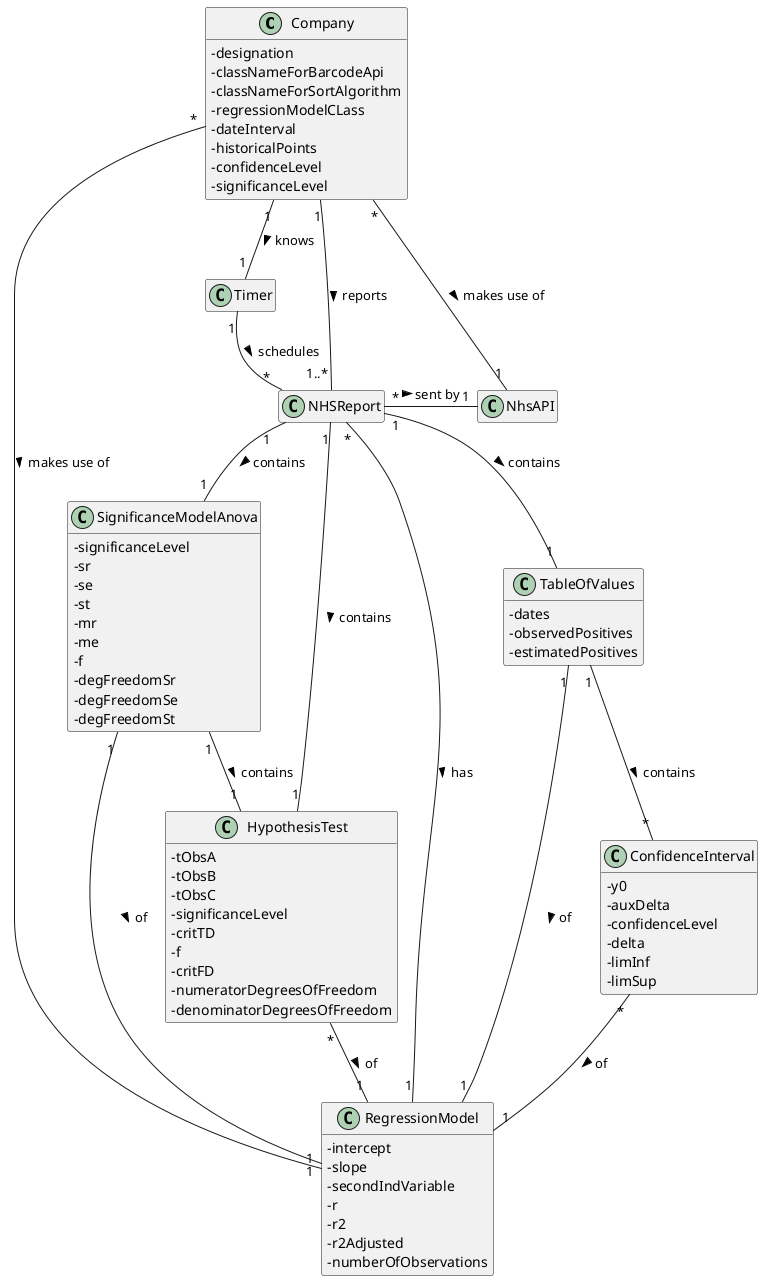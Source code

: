 @startuml

skinparam classAttributeIconSize 0
hide empty methods
hide empty attributes

class Company {
-designation
-classNameForBarcodeApi
-classNameForSortAlgorithm
-regressionModelCLass
-dateInterval
-historicalPoints
-confidenceLevel
-significanceLevel
}

class Timer {}

class NhsAPI{}

class NHSReport {}

class RegressionModel {
-intercept
-slope
-secondIndVariable
-r
-r2
-r2Adjusted
-numberOfObservations
}

/'class ConfigFile {}'/

'The interval of dates to fit the regression model
/'class IntervalOfDates {}'/

'Number of days and number of weeks
/'class NumberOfHistoricalPoints {}'/

'hypothesis tests for regression coefficients
class HypothesisTest {
-tObsA
-tObsB
-tObsC
-significanceLevel
-critTD
-f
-critFD
-numeratorDegreesOfFreedom
-denominatorDegreesOfFreedom
}

'significance model with Anova.
class SignificanceModelAnova {
-significanceLevel
-sr
-se
-st
-mr
-me
-f
-degFreedomSr
-degFreedomSe
-degFreedomSt
}

class TableOfValues {
-dates
-observedPositives
-estimatedPositives
}

class ConfidenceInterval {
-y0
-auxDelta
-confidenceLevel
-delta
-limInf
-limSup
}

/'class NHSReportTask {
-regressionModelClass
-historicalPoints
-significanceLevel
-confidenceLevel
-dateInterval
}'/

Timer "1" -- "*" NHSReport : schedules >
/'NHSReportTask "1" -- "1..*" NHSReport : reports >'/
Company "1" -- "1..*" NHSReport : reports >
Company "1" -- "1" Timer : knows >
/'Company "1" -- "1" NHSReportTask : knows >'/
/'Company "*" - "1" NhsAPI : makes use of >'/
Company "*" - "1" NhsAPI : makes use of >
/'NHSReportTask "*" - "1" NhsAPI : makes use of >'/
NHSReport "*" - "1" NhsAPI : sent by >
NHSReport "*" -- "1" RegressionModel : has >
NHSReport "1" -- "1" HypothesisTest : contains >
NHSReport "1" -- "1" SignificanceModelAnova : contains >
Company "*" -- "1" RegressionModel : makes use of >
HypothesisTest "*" -- "1" RegressionModel : of >
SignificanceModelAnova "1" -- "1" RegressionModel : of >
SignificanceModelAnova "1" -- "1" HypothesisTest : contains >
NHSReport "1" - "1" TableOfValues : contains >
TableOfValues "1" -- "1" RegressionModel : of >
TableOfValues "1" -- "*" ConfidenceInterval : contains >
ConfidenceInterval "*" -- "1" RegressionModel : of >
/'Timer "1" -- "*" NHSReportTask : schedules >'/
/'NHSReportTask "1" -- "1" RegressionModel : makes use of >'/
/'NHSReportTask "*" -- "1" RegressionModel : makes use of >'/


'ANTIGO
/'NHSReportTask "1" -- "1..*" NHSReport : reports >
Company "1" -- "1" Timer : knows >
Company "*" - "1" NhsAPI : makes use of >'/
/'NHSReportTask "*" -- "1" NhsAPI : makes use of >'/
/'NHSReport "*" -- "1" NhsAPI : sent by >
NHSReport "*" -- "1" RegressionModel : has >
NHSReport "1" -- "1" HypothesisTest : contains >
NHSReport "1" -- "1" SignificanceModelAnova : contains >
Company "*" -- "1" RegressionModel : makes use of >
HypothesisTest "*" -- "1" RegressionModel : of >
SignificanceModelAnova "1" -- "1" RegressionModel : of >
SignificanceModelAnova "1" -- "1" HypothesisTest : contains >
NHSReport "1" -- "1" TableOfValues : contains >
TableOfValues "1" -- "1" RegressionModel : of >
TableOfValues "1" -- "*" ConfidenceInterval : contains >
ConfidenceInterval "*" -- "1" RegressionModel : of >
Timer "1" - "*" NHSReportTask : schedules >
NHSReportTask "1" -- "1" RegressionModel : makes use of >'/
/'NHSReportTask "*" -- "1" RegressionModel : makes use of >'/

'Apagar posteriormente
/'RegressionModel "1" -- "1" ConfigFile : defined by >
IntervalOfDates "1" -- "1" ConfigFile : defined by >
NumberOfHistoricalPoints "1" -- "1" ConfigFile : defined by >'/



@enduml